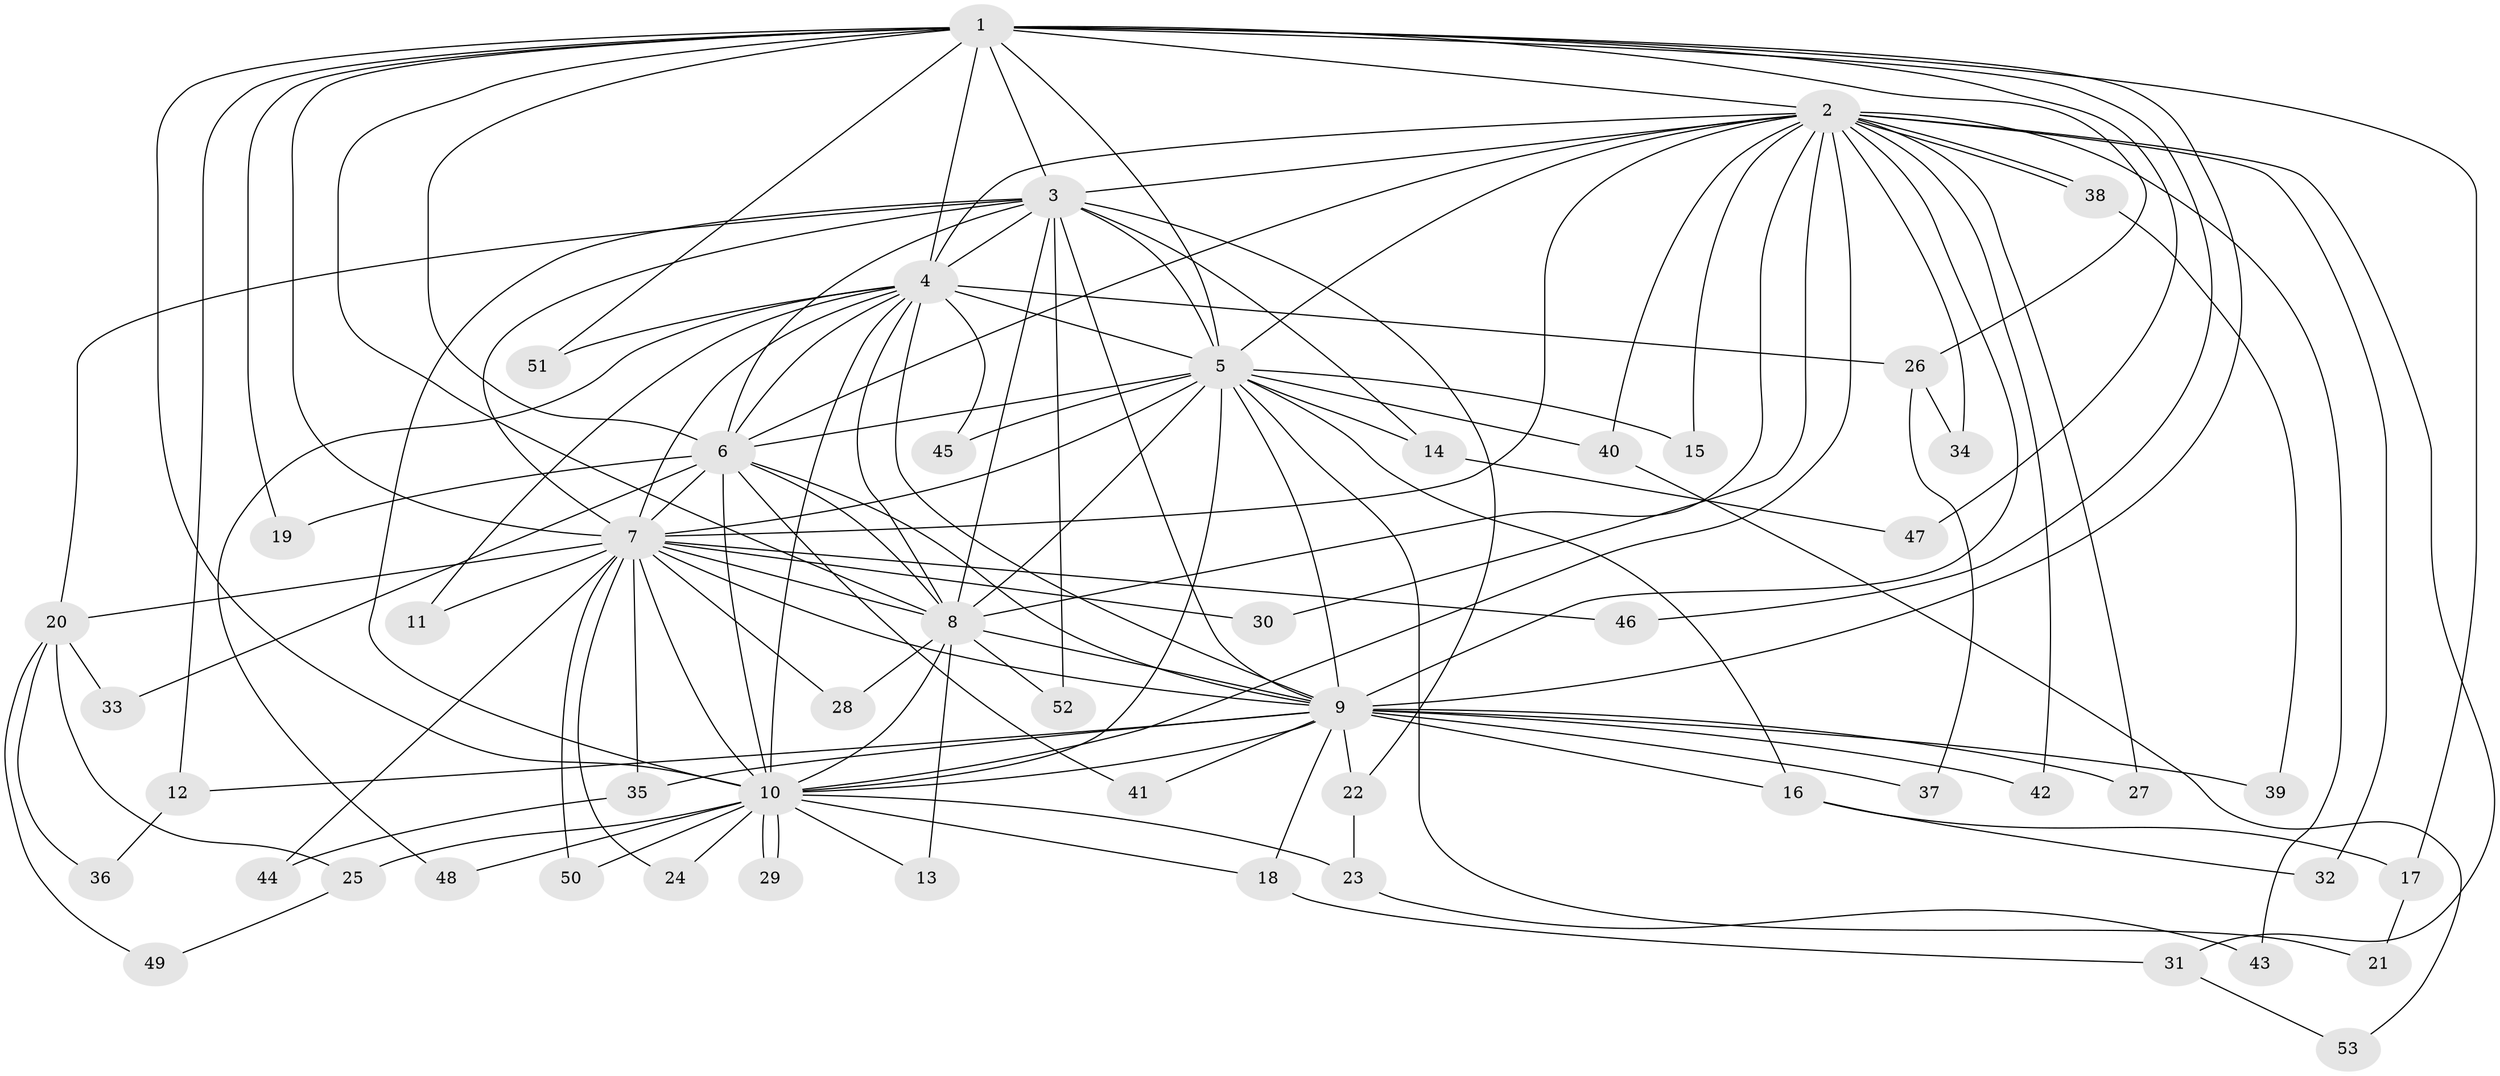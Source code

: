 // coarse degree distribution, {7: 0.09523809523809523, 16: 0.047619047619047616, 6: 0.047619047619047616, 10: 0.047619047619047616, 3: 0.19047619047619047, 5: 0.047619047619047616, 2: 0.2857142857142857, 1: 0.23809523809523808}
// Generated by graph-tools (version 1.1) at 2025/17/03/04/25 18:17:37]
// undirected, 53 vertices, 131 edges
graph export_dot {
graph [start="1"]
  node [color=gray90,style=filled];
  1;
  2;
  3;
  4;
  5;
  6;
  7;
  8;
  9;
  10;
  11;
  12;
  13;
  14;
  15;
  16;
  17;
  18;
  19;
  20;
  21;
  22;
  23;
  24;
  25;
  26;
  27;
  28;
  29;
  30;
  31;
  32;
  33;
  34;
  35;
  36;
  37;
  38;
  39;
  40;
  41;
  42;
  43;
  44;
  45;
  46;
  47;
  48;
  49;
  50;
  51;
  52;
  53;
  1 -- 2;
  1 -- 3;
  1 -- 4;
  1 -- 5;
  1 -- 6;
  1 -- 7;
  1 -- 8;
  1 -- 9;
  1 -- 10;
  1 -- 12;
  1 -- 17;
  1 -- 19;
  1 -- 26;
  1 -- 46;
  1 -- 47;
  1 -- 51;
  2 -- 3;
  2 -- 4;
  2 -- 5;
  2 -- 6;
  2 -- 7;
  2 -- 8;
  2 -- 9;
  2 -- 10;
  2 -- 15;
  2 -- 27;
  2 -- 30;
  2 -- 31;
  2 -- 32;
  2 -- 34;
  2 -- 38;
  2 -- 38;
  2 -- 40;
  2 -- 42;
  2 -- 43;
  3 -- 4;
  3 -- 5;
  3 -- 6;
  3 -- 7;
  3 -- 8;
  3 -- 9;
  3 -- 10;
  3 -- 14;
  3 -- 20;
  3 -- 22;
  3 -- 52;
  4 -- 5;
  4 -- 6;
  4 -- 7;
  4 -- 8;
  4 -- 9;
  4 -- 10;
  4 -- 11;
  4 -- 26;
  4 -- 45;
  4 -- 48;
  4 -- 51;
  5 -- 6;
  5 -- 7;
  5 -- 8;
  5 -- 9;
  5 -- 10;
  5 -- 14;
  5 -- 15;
  5 -- 16;
  5 -- 21;
  5 -- 40;
  5 -- 45;
  6 -- 7;
  6 -- 8;
  6 -- 9;
  6 -- 10;
  6 -- 19;
  6 -- 33;
  6 -- 41;
  7 -- 8;
  7 -- 9;
  7 -- 10;
  7 -- 11;
  7 -- 20;
  7 -- 24;
  7 -- 28;
  7 -- 30;
  7 -- 35;
  7 -- 44;
  7 -- 46;
  7 -- 50;
  8 -- 9;
  8 -- 10;
  8 -- 13;
  8 -- 28;
  8 -- 52;
  9 -- 10;
  9 -- 12;
  9 -- 16;
  9 -- 18;
  9 -- 22;
  9 -- 27;
  9 -- 35;
  9 -- 37;
  9 -- 39;
  9 -- 41;
  9 -- 42;
  10 -- 13;
  10 -- 18;
  10 -- 23;
  10 -- 24;
  10 -- 25;
  10 -- 29;
  10 -- 29;
  10 -- 48;
  10 -- 50;
  12 -- 36;
  14 -- 47;
  16 -- 17;
  16 -- 32;
  17 -- 21;
  18 -- 31;
  20 -- 25;
  20 -- 33;
  20 -- 36;
  20 -- 49;
  22 -- 23;
  23 -- 43;
  25 -- 49;
  26 -- 34;
  26 -- 37;
  31 -- 53;
  35 -- 44;
  38 -- 39;
  40 -- 53;
}
